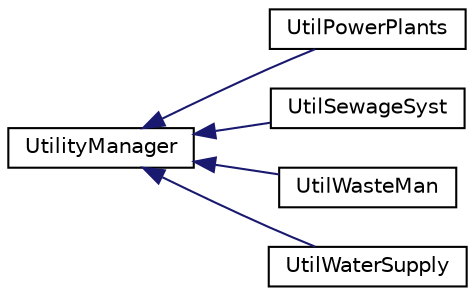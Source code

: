 digraph "Graphical Class Hierarchy"
{
 // LATEX_PDF_SIZE
  edge [fontname="Helvetica",fontsize="10",labelfontname="Helvetica",labelfontsize="10"];
  node [fontname="Helvetica",fontsize="10",shape=record];
  rankdir="LR";
  Node0 [label="UtilityManager",height=0.2,width=0.4,color="black", fillcolor="white", style="filled",URL="$classUtilityManager.html",tooltip="Abstract base class for all concrete utilities in the system."];
  Node0 -> Node1 [dir="back",color="midnightblue",fontsize="10",style="solid",fontname="Helvetica"];
  Node1 [label="UtilPowerPlants",height=0.2,width=0.4,color="black", fillcolor="white", style="filled",URL="$classUtilPowerPlants.html",tooltip="Represents the Power Plant utility within the system."];
  Node0 -> Node2 [dir="back",color="midnightblue",fontsize="10",style="solid",fontname="Helvetica"];
  Node2 [label="UtilSewageSyst",height=0.2,width=0.4,color="black", fillcolor="white", style="filled",URL="$classUtilSewageSyst.html",tooltip="Represents the sewage management system."];
  Node0 -> Node3 [dir="back",color="midnightblue",fontsize="10",style="solid",fontname="Helvetica"];
  Node3 [label="UtilWasteMan",height=0.2,width=0.4,color="black", fillcolor="white", style="filled",URL="$classUtilWasteMan.html",tooltip="Represents the waste management system."];
  Node0 -> Node4 [dir="back",color="midnightblue",fontsize="10",style="solid",fontname="Helvetica"];
  Node4 [label="UtilWaterSupply",height=0.2,width=0.4,color="black", fillcolor="white", style="filled",URL="$classUtilWaterSupply.html",tooltip="Represents the water supply system."];
}
